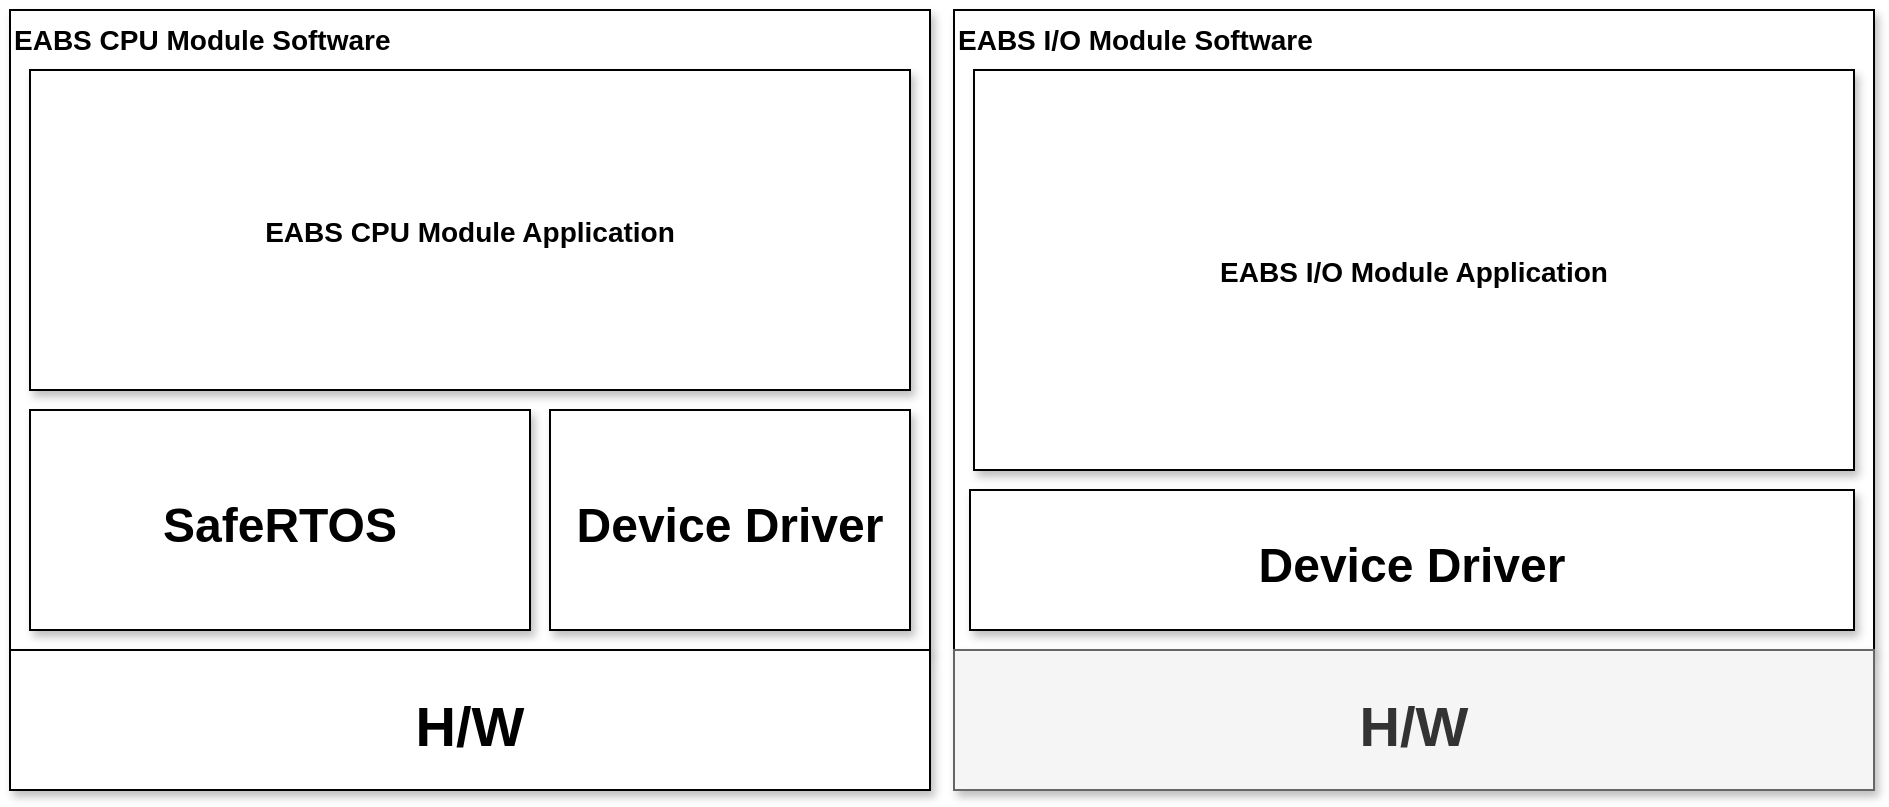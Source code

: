 <mxfile version="24.0.1" type="github" pages="8">
  <diagram name="BlockDiagram-all" id="97916047-d0de-89f5-080d-49f4d83e522f">
    <mxGraphModel dx="1439" dy="1031" grid="1" gridSize="10" guides="1" tooltips="1" connect="1" arrows="1" fold="1" page="1" pageScale="1.5" pageWidth="1169" pageHeight="827" background="none" math="0" shadow="0">
      <root>
        <mxCell id="0" />
        <mxCell id="1" parent="0" />
        <mxCell id="3" value="EABS CPU Module Software" style="rounded=0;shadow=1;fontStyle=1;fontSize=14;align=left;verticalAlign=top;" parent="1" vertex="1">
          <mxGeometry x="161" y="122" width="460" height="320" as="geometry" />
        </mxCell>
        <mxCell id="2xnklOY3mkxwDWEgLXTY-56" value="H/W" style="rounded=0;shadow=1;fontStyle=1;fontSize=28;align=center;verticalAlign=middle;spacing=2;" parent="1" vertex="1">
          <mxGeometry x="161" y="442" width="460" height="70" as="geometry" />
        </mxCell>
        <mxCell id="2xnklOY3mkxwDWEgLXTY-57" value="SafeRTOS" style="rounded=0;shadow=1;fontStyle=1;fontSize=24;align=center;verticalAlign=middle;" parent="1" vertex="1">
          <mxGeometry x="171" y="322" width="250" height="110" as="geometry" />
        </mxCell>
        <mxCell id="2xnklOY3mkxwDWEgLXTY-58" value="Device Driver" style="rounded=0;shadow=1;fontStyle=1;fontSize=24;align=center;verticalAlign=middle;" parent="1" vertex="1">
          <mxGeometry x="431" y="322" width="180" height="110" as="geometry" />
        </mxCell>
        <mxCell id="2xnklOY3mkxwDWEgLXTY-59" value="EABS CPU Module Application" style="rounded=0;shadow=1;fontStyle=1;fontSize=14;align=center;verticalAlign=middle;" parent="1" vertex="1">
          <mxGeometry x="171" y="152" width="440" height="160" as="geometry" />
        </mxCell>
        <mxCell id="2xnklOY3mkxwDWEgLXTY-60" value="EABS I/O Module Software" style="rounded=0;shadow=1;fontStyle=1;fontSize=14;align=left;verticalAlign=top;" parent="1" vertex="1">
          <mxGeometry x="633" y="122" width="460" height="320" as="geometry" />
        </mxCell>
        <mxCell id="2xnklOY3mkxwDWEgLXTY-61" value="H/W" style="rounded=0;shadow=1;fontStyle=1;fontSize=28;align=center;verticalAlign=middle;spacing=2;fillColor=#f5f5f5;fontColor=#333333;strokeColor=#666666;" parent="1" vertex="1">
          <mxGeometry x="633" y="442" width="460" height="70" as="geometry" />
        </mxCell>
        <mxCell id="2xnklOY3mkxwDWEgLXTY-63" value="Device Driver" style="rounded=0;shadow=1;fontStyle=1;fontSize=24;align=center;verticalAlign=middle;" parent="1" vertex="1">
          <mxGeometry x="641" y="362" width="442" height="70" as="geometry" />
        </mxCell>
        <mxCell id="2xnklOY3mkxwDWEgLXTY-64" value="EABS I/O Module Application" style="rounded=0;shadow=1;fontStyle=1;fontSize=14;align=center;verticalAlign=middle;" parent="1" vertex="1">
          <mxGeometry x="643" y="152" width="440" height="200" as="geometry" />
        </mxCell>
      </root>
    </mxGraphModel>
  </diagram>
  <diagram name="BlockDiagram-stl" id="QmPkx31i5sQ1Wvb44wu9">
    <mxGraphModel dx="1831" dy="1313" grid="1" gridSize="10" guides="1" tooltips="1" connect="1" arrows="1" fold="1" page="1" pageScale="1.5" pageWidth="1169" pageHeight="827" background="none" math="0" shadow="0">
      <root>
        <mxCell id="L-FeJ6XMAPMWZlbZIFeV-0" />
        <mxCell id="L-FeJ6XMAPMWZlbZIFeV-1" parent="L-FeJ6XMAPMWZlbZIFeV-0" />
        <mxCell id="L-FeJ6XMAPMWZlbZIFeV-11" value="EABS CPU Module Software" style="rounded=0;shadow=1;fontStyle=1;fontSize=14;align=left;verticalAlign=top;" vertex="1" parent="L-FeJ6XMAPMWZlbZIFeV-1">
          <mxGeometry x="190" y="120" width="460" height="320" as="geometry" />
        </mxCell>
        <mxCell id="L-FeJ6XMAPMWZlbZIFeV-12" value="H/W" style="rounded=0;shadow=1;fontStyle=1;fontSize=28;align=center;verticalAlign=middle;spacing=2;" vertex="1" parent="L-FeJ6XMAPMWZlbZIFeV-1">
          <mxGeometry x="190" y="440" width="460" height="70" as="geometry" />
        </mxCell>
        <mxCell id="L-FeJ6XMAPMWZlbZIFeV-13" value="SafeRTOS" style="rounded=0;shadow=1;fontStyle=1;fontSize=24;align=center;verticalAlign=middle;" vertex="1" parent="L-FeJ6XMAPMWZlbZIFeV-1">
          <mxGeometry x="200" y="320" width="169" height="110" as="geometry" />
        </mxCell>
        <mxCell id="L-FeJ6XMAPMWZlbZIFeV-14" value="Device Driver" style="rounded=0;shadow=1;fontStyle=1;fontSize=24;align=center;verticalAlign=middle;whiteSpace=wrap;" vertex="1" parent="L-FeJ6XMAPMWZlbZIFeV-1">
          <mxGeometry x="499" y="320" width="141" height="110" as="geometry" />
        </mxCell>
        <mxCell id="L-FeJ6XMAPMWZlbZIFeV-15" value="EABS CPU Module Application" style="rounded=0;shadow=1;fontStyle=1;fontSize=14;align=center;verticalAlign=middle;" vertex="1" parent="L-FeJ6XMAPMWZlbZIFeV-1">
          <mxGeometry x="200" y="150" width="440" height="160" as="geometry" />
        </mxCell>
        <mxCell id="L-FeJ6XMAPMWZlbZIFeV-16" value="EABS I/O Module Software" style="rounded=0;shadow=1;fontStyle=1;fontSize=14;align=left;verticalAlign=top;" vertex="1" parent="L-FeJ6XMAPMWZlbZIFeV-1">
          <mxGeometry x="662" y="120" width="460" height="320" as="geometry" />
        </mxCell>
        <mxCell id="L-FeJ6XMAPMWZlbZIFeV-17" value="H/W" style="rounded=0;shadow=1;fontStyle=1;fontSize=28;align=center;verticalAlign=middle;spacing=2;fillColor=#f5f5f5;fontColor=#333333;strokeColor=#666666;" vertex="1" parent="L-FeJ6XMAPMWZlbZIFeV-1">
          <mxGeometry x="662" y="440" width="460" height="70" as="geometry" />
        </mxCell>
        <mxCell id="L-FeJ6XMAPMWZlbZIFeV-18" value="Device Driver" style="rounded=0;shadow=1;fontStyle=1;fontSize=24;align=center;verticalAlign=middle;" vertex="1" parent="L-FeJ6XMAPMWZlbZIFeV-1">
          <mxGeometry x="670" y="360" width="442" height="70" as="geometry" />
        </mxCell>
        <mxCell id="L-FeJ6XMAPMWZlbZIFeV-19" value="EABS I/O Module Application" style="rounded=0;shadow=1;fontStyle=1;fontSize=14;align=center;verticalAlign=middle;" vertex="1" parent="L-FeJ6XMAPMWZlbZIFeV-1">
          <mxGeometry x="672" y="150" width="440" height="200" as="geometry" />
        </mxCell>
        <mxCell id="L-FeJ6XMAPMWZlbZIFeV-20" value="Self-Test Library" style="rounded=0;shadow=1;fontStyle=1;fontSize=24;align=center;verticalAlign=middle;whiteSpace=wrap;" vertex="1" parent="L-FeJ6XMAPMWZlbZIFeV-1">
          <mxGeometry x="379" y="320" width="110" height="110" as="geometry" />
        </mxCell>
      </root>
    </mxGraphModel>
  </diagram>
  <diagram id="455bVY7fYw622vmdx8sA" name="IO-Module-Block-Diagram">
    <mxGraphModel dx="-27" dy="722" grid="1" gridSize="10" guides="1" tooltips="1" connect="1" arrows="1" fold="1" page="1" pageScale="1" pageWidth="827" pageHeight="1169" math="0" shadow="0">
      <root>
        <mxCell id="0" />
        <mxCell id="1" parent="0" />
        <mxCell id="_B_MI62m7lRFY5nyLYBk-1" value="EABS I/O Module Software" style="rounded=0;shadow=1;fontStyle=1;fontSize=14;align=left;verticalAlign=top;" parent="1" vertex="1">
          <mxGeometry x="999" y="119" width="460" height="320" as="geometry" />
        </mxCell>
        <mxCell id="_B_MI62m7lRFY5nyLYBk-2" value="H/W" style="rounded=0;shadow=1;fontStyle=1;fontSize=28;align=center;verticalAlign=middle;spacing=2;fillColor=#f5f5f5;fontColor=#333333;strokeColor=#666666;" parent="1" vertex="1">
          <mxGeometry x="999" y="439" width="460" height="70" as="geometry" />
        </mxCell>
        <mxCell id="_B_MI62m7lRFY5nyLYBk-3" value="Device Driver" style="rounded=0;shadow=1;fontStyle=1;fontSize=24;align=center;verticalAlign=middle;" parent="1" vertex="1">
          <mxGeometry x="1007" y="359" width="442" height="70" as="geometry" />
        </mxCell>
        <mxCell id="_B_MI62m7lRFY5nyLYBk-4" value="EABS I/O Module Application" style="rounded=0;shadow=1;fontStyle=1;fontSize=14;align=center;verticalAlign=middle;" parent="1" vertex="1">
          <mxGeometry x="1009" y="149" width="440" height="200" as="geometry" />
        </mxCell>
      </root>
    </mxGraphModel>
  </diagram>
  <diagram id="nEc9BL4JhQjx3Stnoz7K" name="F-CPU - 소프트웨어 계층">
    <mxGraphModel dx="800" dy="722" grid="1" gridSize="10" guides="1" tooltips="1" connect="1" arrows="1" fold="1" page="1" pageScale="1" pageWidth="827" pageHeight="1169" math="0" shadow="0">
      <root>
        <mxCell id="0" />
        <mxCell id="1" parent="0" />
        <mxCell id="LnzQzS3sqIs0aEbLHnlk-1" value="" style="rounded=0;whiteSpace=wrap;html=1;dashed=1;" parent="1" vertex="1">
          <mxGeometry x="70" y="45" width="290" height="985" as="geometry" />
        </mxCell>
        <mxCell id="LnzQzS3sqIs0aEbLHnlk-2" value="" style="rounded=0;whiteSpace=wrap;html=1;dashed=1;" parent="1" vertex="1">
          <mxGeometry x="90" y="200" width="250" height="810" as="geometry" />
        </mxCell>
        <mxCell id="LnzQzS3sqIs0aEbLHnlk-3" value="" style="rounded=0;whiteSpace=wrap;html=1;dashed=1;" parent="1" vertex="1">
          <mxGeometry x="90" y="70" width="250" height="120" as="geometry" />
        </mxCell>
        <mxCell id="LnzQzS3sqIs0aEbLHnlk-4" value="Initialize hardware" style="rounded=0;whiteSpace=wrap;html=1;" parent="1" vertex="1">
          <mxGeometry x="153" y="95" width="170" height="35" as="geometry" />
        </mxCell>
        <mxCell id="LnzQzS3sqIs0aEbLHnlk-5" value="" style="rounded=0;whiteSpace=wrap;html=1;dashed=1;" parent="1" vertex="1">
          <mxGeometry x="400" y="60" width="278" height="310" as="geometry" />
        </mxCell>
        <mxCell id="LnzQzS3sqIs0aEbLHnlk-6" value="Interrupt&amp;nbsp; Routines" style="text;html=1;strokeColor=none;fillColor=none;align=center;verticalAlign=middle;whiteSpace=wrap;rounded=0;" parent="1" vertex="1">
          <mxGeometry x="403" y="70" width="127" height="30" as="geometry" />
        </mxCell>
        <mxCell id="LnzQzS3sqIs0aEbLHnlk-7" value="USART1_IRQHandler" style="shape=process;whiteSpace=wrap;html=1;backgroundOutline=1;" parent="1" vertex="1">
          <mxGeometry x="448" y="138" width="192" height="30" as="geometry" />
        </mxCell>
        <mxCell id="LnzQzS3sqIs0aEbLHnlk-8" value="DB validation" style="rounded=0;whiteSpace=wrap;html=1;" parent="1" vertex="1">
          <mxGeometry x="152" y="140" width="170" height="35" as="geometry" />
        </mxCell>
        <mxCell id="LnzQzS3sqIs0aEbLHnlk-9" value="Scheduler Init &amp;amp; Start" style="rounded=0;whiteSpace=wrap;html=1;" parent="1" vertex="1">
          <mxGeometry x="131" y="225" width="170" height="35" as="geometry" />
        </mxCell>
        <mxCell id="LnzQzS3sqIs0aEbLHnlk-10" value="CHECKTASK&amp;nbsp;" style="rounded=0;whiteSpace=wrap;html=1;" parent="1" vertex="1">
          <mxGeometry x="151" y="267" width="170" height="35" as="geometry" />
        </mxCell>
        <mxCell id="LnzQzS3sqIs0aEbLHnlk-11" value="Self diagnosis" style="rounded=0;whiteSpace=wrap;html=1;" parent="1" vertex="1">
          <mxGeometry x="151" y="309" width="170" height="35" as="geometry" />
        </mxCell>
        <mxCell id="LnzQzS3sqIs0aEbLHnlk-12" value="SysMonitor&amp;nbsp;" style="rounded=0;whiteSpace=wrap;html=1;" parent="1" vertex="1">
          <mxGeometry x="151" y="352" width="170" height="35" as="geometry" />
        </mxCell>
        <mxCell id="LnzQzS3sqIs0aEbLHnlk-13" value="ChCompare&amp;nbsp;" style="rounded=0;whiteSpace=wrap;html=1;" parent="1" vertex="1">
          <mxGeometry x="151" y="395" width="170" height="35" as="geometry" />
        </mxCell>
        <mxCell id="LnzQzS3sqIs0aEbLHnlk-14" value="StageCompare&amp;nbsp;" style="rounded=0;whiteSpace=wrap;html=1;" parent="1" vertex="1">
          <mxGeometry x="151" y="438" width="170" height="35" as="geometry" />
        </mxCell>
        <mxCell id="LnzQzS3sqIs0aEbLHnlk-15" value="QueueBuzzer&amp;nbsp;" style="rounded=0;whiteSpace=wrap;html=1;" parent="1" vertex="1">
          <mxGeometry x="151" y="481" width="170" height="35" as="geometry" />
        </mxCell>
        <mxCell id="LnzQzS3sqIs0aEbLHnlk-16" value="FieldMultiLineSignalTask&amp;nbsp;" style="rounded=0;whiteSpace=wrap;html=1;" parent="1" vertex="1">
          <mxGeometry x="151" y="524" width="170" height="35" as="geometry" />
        </mxCell>
        <mxCell id="LnzQzS3sqIs0aEbLHnlk-17" value="GpioPollTask&amp;nbsp;" style="rounded=0;whiteSpace=wrap;html=1;" parent="1" vertex="1">
          <mxGeometry x="151" y="567" width="170" height="35" as="geometry" />
        </mxCell>
        <mxCell id="LnzQzS3sqIs0aEbLHnlk-18" value="vOutRComp02Task&amp;nbsp;" style="rounded=0;whiteSpace=wrap;html=1;" parent="1" vertex="1">
          <mxGeometry x="151" y="610" width="170" height="35" as="geometry" />
        </mxCell>
        <mxCell id="LnzQzS3sqIs0aEbLHnlk-19" value="COMRx&amp;nbsp;" style="rounded=0;whiteSpace=wrap;html=1;" parent="1" vertex="1">
          <mxGeometry x="151" y="653" width="170" height="35" as="geometry" />
        </mxCell>
        <mxCell id="LnzQzS3sqIs0aEbLHnlk-20" value="udp1123&amp;nbsp;" style="rounded=0;whiteSpace=wrap;html=1;" parent="1" vertex="1">
          <mxGeometry x="151" y="696" width="170" height="35" as="geometry" />
        </mxCell>
        <mxCell id="LnzQzS3sqIs0aEbLHnlk-21" value="udpSetconfig&amp;nbsp;" style="rounded=0;whiteSpace=wrap;html=1;" parent="1" vertex="1">
          <mxGeometry x="151" y="739" width="170" height="35" as="geometry" />
        </mxCell>
        <mxCell id="LnzQzS3sqIs0aEbLHnlk-22" value="tepsFieldUdp&amp;nbsp;" style="rounded=0;whiteSpace=wrap;html=1;" parent="1" vertex="1">
          <mxGeometry x="151" y="782" width="170" height="35" as="geometry" />
        </mxCell>
        <mxCell id="LnzQzS3sqIs0aEbLHnlk-23" value="UART8_IRQHandler" style="shape=process;whiteSpace=wrap;html=1;backgroundOutline=1;" parent="1" vertex="1">
          <mxGeometry x="448" y="188" width="192" height="30" as="geometry" />
        </mxCell>
        <mxCell id="LnzQzS3sqIs0aEbLHnlk-24" value="FDCAN1_IT0_IRQHandler" style="shape=process;whiteSpace=wrap;html=1;backgroundOutline=1;" parent="1" vertex="1">
          <mxGeometry x="448" y="238" width="192" height="30" as="geometry" />
        </mxCell>
        <mxCell id="LnzQzS3sqIs0aEbLHnlk-25" value="CPU&amp;nbsp; Board Application" style="rounded=0;whiteSpace=wrap;html=1;" parent="1" vertex="1">
          <mxGeometry x="90" y="30" width="120" height="30" as="geometry" />
        </mxCell>
        <mxCell id="LnzQzS3sqIs0aEbLHnlk-26" value="" style="endArrow=none;html=1;rounded=0;entryX=0.25;entryY=1;entryDx=0;entryDy=0;strokeWidth=2;exitX=0.12;exitY=0.956;exitDx=0;exitDy=0;exitPerimeter=0;" parent="1" source="LnzQzS3sqIs0aEbLHnlk-2" edge="1">
          <mxGeometry width="50" height="50" relative="1" as="geometry">
            <mxPoint x="120" y="800" as="sourcePoint" />
            <mxPoint x="120" y="60" as="targetPoint" />
          </mxGeometry>
        </mxCell>
        <mxCell id="LnzQzS3sqIs0aEbLHnlk-27" value="" style="endArrow=none;html=1;rounded=0;" parent="1" edge="1">
          <mxGeometry width="50" height="50" relative="1" as="geometry">
            <mxPoint x="120" y="758" as="sourcePoint" />
            <mxPoint x="150" y="758" as="targetPoint" />
          </mxGeometry>
        </mxCell>
        <mxCell id="LnzQzS3sqIs0aEbLHnlk-28" value="" style="endArrow=none;html=1;rounded=0;" parent="1" edge="1">
          <mxGeometry width="50" height="50" relative="1" as="geometry">
            <mxPoint x="120" y="799" as="sourcePoint" />
            <mxPoint x="150" y="799" as="targetPoint" />
          </mxGeometry>
        </mxCell>
        <mxCell id="LnzQzS3sqIs0aEbLHnlk-29" value="" style="endArrow=none;html=1;rounded=0;" parent="1" edge="1">
          <mxGeometry width="50" height="50" relative="1" as="geometry">
            <mxPoint x="121" y="715" as="sourcePoint" />
            <mxPoint x="151" y="715" as="targetPoint" />
          </mxGeometry>
        </mxCell>
        <mxCell id="LnzQzS3sqIs0aEbLHnlk-30" value="" style="endArrow=none;html=1;rounded=0;" parent="1" edge="1">
          <mxGeometry width="50" height="50" relative="1" as="geometry">
            <mxPoint x="120" y="671" as="sourcePoint" />
            <mxPoint x="150" y="671" as="targetPoint" />
          </mxGeometry>
        </mxCell>
        <mxCell id="LnzQzS3sqIs0aEbLHnlk-31" value="" style="endArrow=none;html=1;rounded=0;" parent="1" edge="1">
          <mxGeometry width="50" height="50" relative="1" as="geometry">
            <mxPoint x="120" y="627" as="sourcePoint" />
            <mxPoint x="150" y="627" as="targetPoint" />
          </mxGeometry>
        </mxCell>
        <mxCell id="LnzQzS3sqIs0aEbLHnlk-32" value="" style="endArrow=none;html=1;rounded=0;" parent="1" edge="1">
          <mxGeometry width="50" height="50" relative="1" as="geometry">
            <mxPoint x="120" y="585" as="sourcePoint" />
            <mxPoint x="150" y="585" as="targetPoint" />
          </mxGeometry>
        </mxCell>
        <mxCell id="LnzQzS3sqIs0aEbLHnlk-33" value="" style="endArrow=none;html=1;rounded=0;" parent="1" edge="1">
          <mxGeometry width="50" height="50" relative="1" as="geometry">
            <mxPoint x="121" y="542" as="sourcePoint" />
            <mxPoint x="151" y="542" as="targetPoint" />
          </mxGeometry>
        </mxCell>
        <mxCell id="LnzQzS3sqIs0aEbLHnlk-34" value="" style="endArrow=none;html=1;rounded=0;" parent="1" edge="1">
          <mxGeometry width="50" height="50" relative="1" as="geometry">
            <mxPoint x="121" y="498" as="sourcePoint" />
            <mxPoint x="151" y="498" as="targetPoint" />
          </mxGeometry>
        </mxCell>
        <mxCell id="LnzQzS3sqIs0aEbLHnlk-35" value="" style="endArrow=none;html=1;rounded=0;" parent="1" edge="1">
          <mxGeometry width="50" height="50" relative="1" as="geometry">
            <mxPoint x="120" y="457" as="sourcePoint" />
            <mxPoint x="150" y="457" as="targetPoint" />
          </mxGeometry>
        </mxCell>
        <mxCell id="LnzQzS3sqIs0aEbLHnlk-36" value="" style="endArrow=none;html=1;rounded=0;" parent="1" edge="1">
          <mxGeometry width="50" height="50" relative="1" as="geometry">
            <mxPoint x="120" y="413" as="sourcePoint" />
            <mxPoint x="150" y="413" as="targetPoint" />
          </mxGeometry>
        </mxCell>
        <mxCell id="LnzQzS3sqIs0aEbLHnlk-37" value="" style="endArrow=none;html=1;rounded=0;" parent="1" edge="1">
          <mxGeometry width="50" height="50" relative="1" as="geometry">
            <mxPoint x="120" y="371" as="sourcePoint" />
            <mxPoint x="150" y="371" as="targetPoint" />
          </mxGeometry>
        </mxCell>
        <mxCell id="LnzQzS3sqIs0aEbLHnlk-38" value="" style="endArrow=none;html=1;rounded=0;" parent="1" edge="1">
          <mxGeometry width="50" height="50" relative="1" as="geometry">
            <mxPoint x="120" y="328" as="sourcePoint" />
            <mxPoint x="150" y="328" as="targetPoint" />
          </mxGeometry>
        </mxCell>
        <mxCell id="LnzQzS3sqIs0aEbLHnlk-39" value="" style="endArrow=none;html=1;rounded=0;" parent="1" edge="1">
          <mxGeometry width="50" height="50" relative="1" as="geometry">
            <mxPoint x="120" y="285" as="sourcePoint" />
            <mxPoint x="150" y="285" as="targetPoint" />
          </mxGeometry>
        </mxCell>
        <mxCell id="LnzQzS3sqIs0aEbLHnlk-40" value="" style="endArrow=none;html=1;rounded=0;" parent="1" edge="1">
          <mxGeometry width="50" height="50" relative="1" as="geometry">
            <mxPoint x="121" y="243" as="sourcePoint" />
            <mxPoint x="130" y="243" as="targetPoint" />
          </mxGeometry>
        </mxCell>
        <mxCell id="LnzQzS3sqIs0aEbLHnlk-41" value="" style="endArrow=none;html=1;rounded=0;" parent="1" edge="1">
          <mxGeometry width="50" height="50" relative="1" as="geometry">
            <mxPoint x="121" y="159" as="sourcePoint" />
            <mxPoint x="151" y="159" as="targetPoint" />
          </mxGeometry>
        </mxCell>
        <mxCell id="LnzQzS3sqIs0aEbLHnlk-42" value="" style="endArrow=none;html=1;rounded=0;" parent="1" edge="1">
          <mxGeometry width="50" height="50" relative="1" as="geometry">
            <mxPoint x="121" y="113" as="sourcePoint" />
            <mxPoint x="151" y="113" as="targetPoint" />
          </mxGeometry>
        </mxCell>
        <mxCell id="LnzQzS3sqIs0aEbLHnlk-43" value="Initialize Routines" style="text;html=1;strokeColor=none;fillColor=none;align=center;verticalAlign=middle;whiteSpace=wrap;rounded=0;" parent="1" vertex="1">
          <mxGeometry x="240" y="70" width="100" height="20" as="geometry" />
        </mxCell>
        <mxCell id="LnzQzS3sqIs0aEbLHnlk-44" value="Operation Routines" style="text;html=1;strokeColor=none;fillColor=none;align=center;verticalAlign=middle;whiteSpace=wrap;rounded=0;" parent="1" vertex="1">
          <mxGeometry x="230" y="200" width="110" height="20" as="geometry" />
        </mxCell>
        <mxCell id="LnzQzS3sqIs0aEbLHnlk-45" value="Scheduler Deinit &amp;amp; End" style="rounded=0;whiteSpace=wrap;html=1;" parent="1" vertex="1">
          <mxGeometry x="131" y="956" width="170" height="35" as="geometry" />
        </mxCell>
        <mxCell id="LnzQzS3sqIs0aEbLHnlk-46" value="" style="endArrow=none;html=1;rounded=0;" parent="1" edge="1">
          <mxGeometry width="50" height="50" relative="1" as="geometry">
            <mxPoint x="121" y="974" as="sourcePoint" />
            <mxPoint x="130" y="974" as="targetPoint" />
          </mxGeometry>
        </mxCell>
        <mxCell id="LnzQzS3sqIs0aEbLHnlk-47" value="MonitorUDP&amp;nbsp;" style="rounded=0;whiteSpace=wrap;html=1;" parent="1" vertex="1">
          <mxGeometry x="151" y="825" width="170" height="35" as="geometry" />
        </mxCell>
        <mxCell id="LnzQzS3sqIs0aEbLHnlk-48" value="IOComm02Task&amp;nbsp;" style="rounded=0;whiteSpace=wrap;html=1;" parent="1" vertex="1">
          <mxGeometry x="151" y="868" width="170" height="35" as="geometry" />
        </mxCell>
        <mxCell id="LnzQzS3sqIs0aEbLHnlk-49" value="Tmr10ms&amp;nbsp;" style="rounded=0;whiteSpace=wrap;html=1;" parent="1" vertex="1">
          <mxGeometry x="151" y="911" width="170" height="35" as="geometry" />
        </mxCell>
        <mxCell id="LnzQzS3sqIs0aEbLHnlk-50" value="" style="endArrow=none;html=1;rounded=0;" parent="1" edge="1">
          <mxGeometry width="50" height="50" relative="1" as="geometry">
            <mxPoint x="120" y="887" as="sourcePoint" />
            <mxPoint x="150" y="887" as="targetPoint" />
          </mxGeometry>
        </mxCell>
        <mxCell id="LnzQzS3sqIs0aEbLHnlk-51" value="" style="endArrow=none;html=1;rounded=0;" parent="1" edge="1">
          <mxGeometry width="50" height="50" relative="1" as="geometry">
            <mxPoint x="120" y="928" as="sourcePoint" />
            <mxPoint x="150" y="928" as="targetPoint" />
          </mxGeometry>
        </mxCell>
        <mxCell id="LnzQzS3sqIs0aEbLHnlk-52" value="" style="endArrow=none;html=1;rounded=0;" parent="1" edge="1">
          <mxGeometry width="50" height="50" relative="1" as="geometry">
            <mxPoint x="121" y="844" as="sourcePoint" />
            <mxPoint x="151" y="844" as="targetPoint" />
          </mxGeometry>
        </mxCell>
        <mxCell id="LnzQzS3sqIs0aEbLHnlk-53" value="SPI5_IRQHandler" style="shape=process;whiteSpace=wrap;html=1;backgroundOutline=1;" parent="1" vertex="1">
          <mxGeometry x="449" y="286" width="192" height="30" as="geometry" />
        </mxCell>
      </root>
    </mxGraphModel>
  </diagram>
  <diagram id="mRb4EDlzboexB_8ETa2J" name="F-CPU - Hardware Init 계층구조">
    <mxGraphModel dx="800" dy="775" grid="1" gridSize="10" guides="1" tooltips="1" connect="1" arrows="1" fold="1" page="1" pageScale="1" pageWidth="827" pageHeight="1169" math="0" shadow="0">
      <root>
        <mxCell id="0" />
        <mxCell id="1" parent="0" />
        <mxCell id="Yk0WkercYzYaVsKkjPoi-3" value="" style="rounded=0;whiteSpace=wrap;html=1;dashed=1;" vertex="1" parent="1">
          <mxGeometry x="80" y="90" width="260" height="760" as="geometry" />
        </mxCell>
        <mxCell id="Yk0WkercYzYaVsKkjPoi-4" value="SystemClock_Config" style="rounded=0;whiteSpace=wrap;html=1;" vertex="1" parent="1">
          <mxGeometry x="153" y="158" width="170" height="35" as="geometry" />
        </mxCell>
        <mxCell id="Yk0WkercYzYaVsKkjPoi-8" value="PeriphCommonClock_Config" style="rounded=0;whiteSpace=wrap;html=1;" vertex="1" parent="1">
          <mxGeometry x="153" y="203" width="170" height="35" as="geometry" />
        </mxCell>
        <mxCell id="Yk0WkercYzYaVsKkjPoi-25" value="CPU Board&lt;br&gt;Initialize hardware" style="rounded=0;whiteSpace=wrap;html=1;" vertex="1" parent="1">
          <mxGeometry x="90" y="109" width="120" height="30" as="geometry" />
        </mxCell>
        <mxCell id="Yk0WkercYzYaVsKkjPoi-26" value="" style="endArrow=none;html=1;rounded=0;strokeWidth=2;" edge="1" parent="1">
          <mxGeometry width="50" height="50" relative="1" as="geometry">
            <mxPoint x="120" y="810" as="sourcePoint" />
            <mxPoint x="120" y="140" as="targetPoint" />
          </mxGeometry>
        </mxCell>
        <mxCell id="Yk0WkercYzYaVsKkjPoi-41" value="" style="endArrow=none;html=1;rounded=0;" edge="1" parent="1">
          <mxGeometry width="50" height="50" relative="1" as="geometry">
            <mxPoint x="122" y="222" as="sourcePoint" />
            <mxPoint x="152" y="222" as="targetPoint" />
          </mxGeometry>
        </mxCell>
        <mxCell id="Yk0WkercYzYaVsKkjPoi-42" value="" style="endArrow=none;html=1;rounded=0;" edge="1" parent="1">
          <mxGeometry width="50" height="50" relative="1" as="geometry">
            <mxPoint x="121" y="176" as="sourcePoint" />
            <mxPoint x="151" y="176" as="targetPoint" />
          </mxGeometry>
        </mxCell>
        <mxCell id="Yk0WkercYzYaVsKkjPoi-54" value="MX_GPIO_Init" style="rounded=0;whiteSpace=wrap;html=1;" vertex="1" parent="1">
          <mxGeometry x="153" y="248" width="170" height="35" as="geometry" />
        </mxCell>
        <mxCell id="Yk0WkercYzYaVsKkjPoi-55" value="MX_FMC_Init" style="rounded=0;whiteSpace=wrap;html=1;" vertex="1" parent="1">
          <mxGeometry x="153" y="293" width="170" height="35" as="geometry" />
        </mxCell>
        <mxCell id="Yk0WkercYzYaVsKkjPoi-56" value="" style="endArrow=none;html=1;rounded=0;" edge="1" parent="1">
          <mxGeometry width="50" height="50" relative="1" as="geometry">
            <mxPoint x="122" y="312" as="sourcePoint" />
            <mxPoint x="152" y="312" as="targetPoint" />
          </mxGeometry>
        </mxCell>
        <mxCell id="Yk0WkercYzYaVsKkjPoi-57" value="" style="endArrow=none;html=1;rounded=0;" edge="1" parent="1">
          <mxGeometry width="50" height="50" relative="1" as="geometry">
            <mxPoint x="121" y="266" as="sourcePoint" />
            <mxPoint x="151" y="266" as="targetPoint" />
          </mxGeometry>
        </mxCell>
        <mxCell id="Yk0WkercYzYaVsKkjPoi-58" value="MX_QUADSPI_Init" style="rounded=0;whiteSpace=wrap;html=1;" vertex="1" parent="1">
          <mxGeometry x="153" y="338" width="170" height="35" as="geometry" />
        </mxCell>
        <mxCell id="Yk0WkercYzYaVsKkjPoi-59" value="MX_I2C1_Init" style="rounded=0;whiteSpace=wrap;html=1;" vertex="1" parent="1">
          <mxGeometry x="153" y="383" width="170" height="35" as="geometry" />
        </mxCell>
        <mxCell id="Yk0WkercYzYaVsKkjPoi-60" value="" style="endArrow=none;html=1;rounded=0;" edge="1" parent="1">
          <mxGeometry width="50" height="50" relative="1" as="geometry">
            <mxPoint x="122" y="402" as="sourcePoint" />
            <mxPoint x="152" y="402" as="targetPoint" />
          </mxGeometry>
        </mxCell>
        <mxCell id="Yk0WkercYzYaVsKkjPoi-61" value="" style="endArrow=none;html=1;rounded=0;" edge="1" parent="1">
          <mxGeometry width="50" height="50" relative="1" as="geometry">
            <mxPoint x="121" y="356" as="sourcePoint" />
            <mxPoint x="151" y="356" as="targetPoint" />
          </mxGeometry>
        </mxCell>
        <mxCell id="Yk0WkercYzYaVsKkjPoi-62" value="MX_I2C2_Init" style="rounded=0;whiteSpace=wrap;html=1;" vertex="1" parent="1">
          <mxGeometry x="153" y="428" width="170" height="35" as="geometry" />
        </mxCell>
        <mxCell id="Yk0WkercYzYaVsKkjPoi-63" value="MX_USART1_UART_Init" style="rounded=0;whiteSpace=wrap;html=1;" vertex="1" parent="1">
          <mxGeometry x="153" y="473" width="170" height="35" as="geometry" />
        </mxCell>
        <mxCell id="Yk0WkercYzYaVsKkjPoi-64" value="" style="endArrow=none;html=1;rounded=0;" edge="1" parent="1">
          <mxGeometry width="50" height="50" relative="1" as="geometry">
            <mxPoint x="122" y="492" as="sourcePoint" />
            <mxPoint x="152" y="492" as="targetPoint" />
          </mxGeometry>
        </mxCell>
        <mxCell id="Yk0WkercYzYaVsKkjPoi-65" value="" style="endArrow=none;html=1;rounded=0;" edge="1" parent="1">
          <mxGeometry width="50" height="50" relative="1" as="geometry">
            <mxPoint x="121" y="446" as="sourcePoint" />
            <mxPoint x="151" y="446" as="targetPoint" />
          </mxGeometry>
        </mxCell>
        <mxCell id="Yk0WkercYzYaVsKkjPoi-66" value="MX_UART5_Init" style="rounded=0;whiteSpace=wrap;html=1;" vertex="1" parent="1">
          <mxGeometry x="153" y="518" width="170" height="35" as="geometry" />
        </mxCell>
        <mxCell id="Yk0WkercYzYaVsKkjPoi-67" value="MX_UART8_Init" style="rounded=0;whiteSpace=wrap;html=1;" vertex="1" parent="1">
          <mxGeometry x="153" y="563" width="170" height="35" as="geometry" />
        </mxCell>
        <mxCell id="Yk0WkercYzYaVsKkjPoi-68" value="" style="endArrow=none;html=1;rounded=0;" edge="1" parent="1">
          <mxGeometry width="50" height="50" relative="1" as="geometry">
            <mxPoint x="122" y="582" as="sourcePoint" />
            <mxPoint x="152" y="582" as="targetPoint" />
          </mxGeometry>
        </mxCell>
        <mxCell id="Yk0WkercYzYaVsKkjPoi-69" value="" style="endArrow=none;html=1;rounded=0;" edge="1" parent="1">
          <mxGeometry width="50" height="50" relative="1" as="geometry">
            <mxPoint x="121" y="536" as="sourcePoint" />
            <mxPoint x="151" y="536" as="targetPoint" />
          </mxGeometry>
        </mxCell>
        <mxCell id="Yk0WkercYzYaVsKkjPoi-70" value="MX_SPI4_Init" style="rounded=0;whiteSpace=wrap;html=1;" vertex="1" parent="1">
          <mxGeometry x="153" y="608" width="170" height="35" as="geometry" />
        </mxCell>
        <mxCell id="Yk0WkercYzYaVsKkjPoi-71" value="MX_SPI5_Init" style="rounded=0;whiteSpace=wrap;html=1;" vertex="1" parent="1">
          <mxGeometry x="153" y="653" width="170" height="35" as="geometry" />
        </mxCell>
        <mxCell id="Yk0WkercYzYaVsKkjPoi-72" value="" style="endArrow=none;html=1;rounded=0;" edge="1" parent="1">
          <mxGeometry width="50" height="50" relative="1" as="geometry">
            <mxPoint x="122" y="672" as="sourcePoint" />
            <mxPoint x="152" y="672" as="targetPoint" />
          </mxGeometry>
        </mxCell>
        <mxCell id="Yk0WkercYzYaVsKkjPoi-73" value="" style="endArrow=none;html=1;rounded=0;" edge="1" parent="1">
          <mxGeometry width="50" height="50" relative="1" as="geometry">
            <mxPoint x="121" y="626" as="sourcePoint" />
            <mxPoint x="151" y="626" as="targetPoint" />
          </mxGeometry>
        </mxCell>
        <mxCell id="Yk0WkercYzYaVsKkjPoi-74" value="MX_FDCAN1_Init" style="rounded=0;whiteSpace=wrap;html=1;" vertex="1" parent="1">
          <mxGeometry x="153" y="699" width="170" height="35" as="geometry" />
        </mxCell>
        <mxCell id="Yk0WkercYzYaVsKkjPoi-75" value="MX_RTC_Init" style="rounded=0;whiteSpace=wrap;html=1;" vertex="1" parent="1">
          <mxGeometry x="153" y="744" width="170" height="35" as="geometry" />
        </mxCell>
        <mxCell id="Yk0WkercYzYaVsKkjPoi-76" value="" style="endArrow=none;html=1;rounded=0;" edge="1" parent="1">
          <mxGeometry width="50" height="50" relative="1" as="geometry">
            <mxPoint x="122" y="763" as="sourcePoint" />
            <mxPoint x="152" y="763" as="targetPoint" />
          </mxGeometry>
        </mxCell>
        <mxCell id="Yk0WkercYzYaVsKkjPoi-77" value="" style="endArrow=none;html=1;rounded=0;" edge="1" parent="1">
          <mxGeometry width="50" height="50" relative="1" as="geometry">
            <mxPoint x="121" y="717" as="sourcePoint" />
            <mxPoint x="151" y="717" as="targetPoint" />
          </mxGeometry>
        </mxCell>
        <mxCell id="Yk0WkercYzYaVsKkjPoi-78" value="MX_IWDG1_Init" style="rounded=0;whiteSpace=wrap;html=1;" vertex="1" parent="1">
          <mxGeometry x="153" y="789" width="170" height="35" as="geometry" />
        </mxCell>
        <mxCell id="Yk0WkercYzYaVsKkjPoi-81" value="" style="endArrow=none;html=1;rounded=0;" edge="1" parent="1">
          <mxGeometry width="50" height="50" relative="1" as="geometry">
            <mxPoint x="121" y="807" as="sourcePoint" />
            <mxPoint x="151" y="807" as="targetPoint" />
          </mxGeometry>
        </mxCell>
      </root>
    </mxGraphModel>
  </diagram>
  <diagram id="IwFyyXbb0wFMUa_t9dKe" name="F-CPU - DB Validation">
    <mxGraphModel dx="800" dy="775" grid="1" gridSize="10" guides="1" tooltips="1" connect="1" arrows="1" fold="1" page="1" pageScale="1" pageWidth="827" pageHeight="1169" math="0" shadow="0">
      <root>
        <mxCell id="0" />
        <mxCell id="1" parent="0" />
        <mxCell id="XcwvOihhxhIldwVXeerX-1" value="" style="rounded=0;whiteSpace=wrap;html=1;dashed=1;" vertex="1" parent="1">
          <mxGeometry x="80" y="90" width="260" height="150" as="geometry" />
        </mxCell>
        <mxCell id="XcwvOihhxhIldwVXeerX-2" value="DBComparePoll" style="rounded=0;whiteSpace=wrap;html=1;" vertex="1" parent="1">
          <mxGeometry x="153" y="158" width="170" height="35" as="geometry" />
        </mxCell>
        <mxCell id="XcwvOihhxhIldwVXeerX-4" value="CPU Board&lt;br&gt;DB Validation" style="rounded=0;whiteSpace=wrap;html=1;" vertex="1" parent="1">
          <mxGeometry x="90" y="109" width="120" height="30" as="geometry" />
        </mxCell>
        <mxCell id="XcwvOihhxhIldwVXeerX-5" value="" style="endArrow=none;html=1;rounded=0;strokeWidth=2;" edge="1" parent="1">
          <mxGeometry width="50" height="50" relative="1" as="geometry">
            <mxPoint x="120" y="180" as="sourcePoint" />
            <mxPoint x="120" y="140" as="targetPoint" />
          </mxGeometry>
        </mxCell>
        <mxCell id="XcwvOihhxhIldwVXeerX-7" value="" style="endArrow=none;html=1;rounded=0;" edge="1" parent="1">
          <mxGeometry width="50" height="50" relative="1" as="geometry">
            <mxPoint x="121" y="176" as="sourcePoint" />
            <mxPoint x="151" y="176" as="targetPoint" />
          </mxGeometry>
        </mxCell>
      </root>
    </mxGraphModel>
  </diagram>
  <diagram id="8_TWgR-stGFn8tMf_BU8" name="F-CPU - Operation Routines 계층구조">
    <mxGraphModel dx="800" dy="775" grid="1" gridSize="10" guides="1" tooltips="1" connect="1" arrows="1" fold="1" page="1" pageScale="1" pageWidth="827" pageHeight="1169" math="0" shadow="0">
      <root>
        <mxCell id="0" />
        <mxCell id="1" parent="0" />
        <mxCell id="gM89Yvx6hwCjSX55fiBH-1" value="" style="rounded=0;whiteSpace=wrap;html=1;dashed=1;" vertex="1" parent="1">
          <mxGeometry x="70" y="76" width="290" height="835" as="geometry" />
        </mxCell>
        <mxCell id="gM89Yvx6hwCjSX55fiBH-9" value="Scheduler Init &amp;amp; Start" style="rounded=0;whiteSpace=wrap;html=1;" vertex="1" parent="1">
          <mxGeometry x="131" y="119" width="170" height="35" as="geometry" />
        </mxCell>
        <mxCell id="gM89Yvx6hwCjSX55fiBH-10" value="CHECKTASK&amp;nbsp;" style="rounded=0;whiteSpace=wrap;html=1;" vertex="1" parent="1">
          <mxGeometry x="151" y="161" width="170" height="35" as="geometry" />
        </mxCell>
        <mxCell id="gM89Yvx6hwCjSX55fiBH-11" value="Self diagnosis" style="rounded=0;whiteSpace=wrap;html=1;" vertex="1" parent="1">
          <mxGeometry x="151" y="203" width="170" height="35" as="geometry" />
        </mxCell>
        <mxCell id="gM89Yvx6hwCjSX55fiBH-12" value="SysMonitor&amp;nbsp;" style="rounded=0;whiteSpace=wrap;html=1;" vertex="1" parent="1">
          <mxGeometry x="151" y="246" width="170" height="35" as="geometry" />
        </mxCell>
        <mxCell id="gM89Yvx6hwCjSX55fiBH-13" value="ChCompare&amp;nbsp;" style="rounded=0;whiteSpace=wrap;html=1;" vertex="1" parent="1">
          <mxGeometry x="151" y="289" width="170" height="35" as="geometry" />
        </mxCell>
        <mxCell id="gM89Yvx6hwCjSX55fiBH-14" value="StageCompare&amp;nbsp;" style="rounded=0;whiteSpace=wrap;html=1;" vertex="1" parent="1">
          <mxGeometry x="151" y="332" width="170" height="35" as="geometry" />
        </mxCell>
        <mxCell id="gM89Yvx6hwCjSX55fiBH-15" value="QueueBuzzer&amp;nbsp;" style="rounded=0;whiteSpace=wrap;html=1;" vertex="1" parent="1">
          <mxGeometry x="151" y="375" width="170" height="35" as="geometry" />
        </mxCell>
        <mxCell id="gM89Yvx6hwCjSX55fiBH-16" value="FieldMultiLineSignalTask&amp;nbsp;" style="rounded=0;whiteSpace=wrap;html=1;" vertex="1" parent="1">
          <mxGeometry x="151" y="418" width="170" height="35" as="geometry" />
        </mxCell>
        <mxCell id="gM89Yvx6hwCjSX55fiBH-17" value="GpioPollTask&amp;nbsp;" style="rounded=0;whiteSpace=wrap;html=1;" vertex="1" parent="1">
          <mxGeometry x="151" y="461" width="170" height="35" as="geometry" />
        </mxCell>
        <mxCell id="gM89Yvx6hwCjSX55fiBH-18" value="vOutRComp02Task&amp;nbsp;" style="rounded=0;whiteSpace=wrap;html=1;" vertex="1" parent="1">
          <mxGeometry x="151" y="504" width="170" height="35" as="geometry" />
        </mxCell>
        <mxCell id="gM89Yvx6hwCjSX55fiBH-19" value="COMRx&amp;nbsp;" style="rounded=0;whiteSpace=wrap;html=1;" vertex="1" parent="1">
          <mxGeometry x="151" y="547" width="170" height="35" as="geometry" />
        </mxCell>
        <mxCell id="gM89Yvx6hwCjSX55fiBH-20" value="udp1123&amp;nbsp;" style="rounded=0;whiteSpace=wrap;html=1;" vertex="1" parent="1">
          <mxGeometry x="151" y="590" width="170" height="35" as="geometry" />
        </mxCell>
        <mxCell id="gM89Yvx6hwCjSX55fiBH-21" value="udpSetconfig&amp;nbsp;" style="rounded=0;whiteSpace=wrap;html=1;" vertex="1" parent="1">
          <mxGeometry x="151" y="633" width="170" height="35" as="geometry" />
        </mxCell>
        <mxCell id="gM89Yvx6hwCjSX55fiBH-22" value="tepsFieldUdp&amp;nbsp;" style="rounded=0;whiteSpace=wrap;html=1;" vertex="1" parent="1">
          <mxGeometry x="151" y="676" width="170" height="35" as="geometry" />
        </mxCell>
        <mxCell id="gM89Yvx6hwCjSX55fiBH-25" value="CPU&amp;nbsp; Board&amp;nbsp; Operation Routines" style="rounded=0;whiteSpace=wrap;html=1;" vertex="1" parent="1">
          <mxGeometry x="90" y="61" width="120" height="30" as="geometry" />
        </mxCell>
        <mxCell id="gM89Yvx6hwCjSX55fiBH-26" value="" style="endArrow=none;html=1;rounded=0;entryX=0.25;entryY=1;entryDx=0;entryDy=0;strokeWidth=2;" edge="1" parent="1">
          <mxGeometry width="50" height="50" relative="1" as="geometry">
            <mxPoint x="120" y="871" as="sourcePoint" />
            <mxPoint x="120" y="91" as="targetPoint" />
          </mxGeometry>
        </mxCell>
        <mxCell id="gM89Yvx6hwCjSX55fiBH-27" value="" style="endArrow=none;html=1;rounded=0;" edge="1" parent="1">
          <mxGeometry width="50" height="50" relative="1" as="geometry">
            <mxPoint x="120" y="652" as="sourcePoint" />
            <mxPoint x="150" y="652" as="targetPoint" />
          </mxGeometry>
        </mxCell>
        <mxCell id="gM89Yvx6hwCjSX55fiBH-28" value="" style="endArrow=none;html=1;rounded=0;" edge="1" parent="1">
          <mxGeometry width="50" height="50" relative="1" as="geometry">
            <mxPoint x="120" y="693" as="sourcePoint" />
            <mxPoint x="150" y="693" as="targetPoint" />
          </mxGeometry>
        </mxCell>
        <mxCell id="gM89Yvx6hwCjSX55fiBH-29" value="" style="endArrow=none;html=1;rounded=0;" edge="1" parent="1">
          <mxGeometry width="50" height="50" relative="1" as="geometry">
            <mxPoint x="121" y="609" as="sourcePoint" />
            <mxPoint x="151" y="609" as="targetPoint" />
          </mxGeometry>
        </mxCell>
        <mxCell id="gM89Yvx6hwCjSX55fiBH-30" value="" style="endArrow=none;html=1;rounded=0;" edge="1" parent="1">
          <mxGeometry width="50" height="50" relative="1" as="geometry">
            <mxPoint x="120" y="565" as="sourcePoint" />
            <mxPoint x="150" y="565" as="targetPoint" />
          </mxGeometry>
        </mxCell>
        <mxCell id="gM89Yvx6hwCjSX55fiBH-31" value="" style="endArrow=none;html=1;rounded=0;" edge="1" parent="1">
          <mxGeometry width="50" height="50" relative="1" as="geometry">
            <mxPoint x="120" y="521" as="sourcePoint" />
            <mxPoint x="150" y="521" as="targetPoint" />
          </mxGeometry>
        </mxCell>
        <mxCell id="gM89Yvx6hwCjSX55fiBH-32" value="" style="endArrow=none;html=1;rounded=0;" edge="1" parent="1">
          <mxGeometry width="50" height="50" relative="1" as="geometry">
            <mxPoint x="120" y="479" as="sourcePoint" />
            <mxPoint x="150" y="479" as="targetPoint" />
          </mxGeometry>
        </mxCell>
        <mxCell id="gM89Yvx6hwCjSX55fiBH-33" value="" style="endArrow=none;html=1;rounded=0;" edge="1" parent="1">
          <mxGeometry width="50" height="50" relative="1" as="geometry">
            <mxPoint x="121" y="436" as="sourcePoint" />
            <mxPoint x="151" y="436" as="targetPoint" />
          </mxGeometry>
        </mxCell>
        <mxCell id="gM89Yvx6hwCjSX55fiBH-34" value="" style="endArrow=none;html=1;rounded=0;" edge="1" parent="1">
          <mxGeometry width="50" height="50" relative="1" as="geometry">
            <mxPoint x="121" y="392" as="sourcePoint" />
            <mxPoint x="151" y="392" as="targetPoint" />
          </mxGeometry>
        </mxCell>
        <mxCell id="gM89Yvx6hwCjSX55fiBH-35" value="" style="endArrow=none;html=1;rounded=0;" edge="1" parent="1">
          <mxGeometry width="50" height="50" relative="1" as="geometry">
            <mxPoint x="120" y="351" as="sourcePoint" />
            <mxPoint x="150" y="351" as="targetPoint" />
          </mxGeometry>
        </mxCell>
        <mxCell id="gM89Yvx6hwCjSX55fiBH-36" value="" style="endArrow=none;html=1;rounded=0;" edge="1" parent="1">
          <mxGeometry width="50" height="50" relative="1" as="geometry">
            <mxPoint x="120" y="307" as="sourcePoint" />
            <mxPoint x="150" y="307" as="targetPoint" />
          </mxGeometry>
        </mxCell>
        <mxCell id="gM89Yvx6hwCjSX55fiBH-37" value="" style="endArrow=none;html=1;rounded=0;" edge="1" parent="1">
          <mxGeometry width="50" height="50" relative="1" as="geometry">
            <mxPoint x="120" y="265" as="sourcePoint" />
            <mxPoint x="150" y="265" as="targetPoint" />
          </mxGeometry>
        </mxCell>
        <mxCell id="gM89Yvx6hwCjSX55fiBH-38" value="" style="endArrow=none;html=1;rounded=0;" edge="1" parent="1">
          <mxGeometry width="50" height="50" relative="1" as="geometry">
            <mxPoint x="120" y="222" as="sourcePoint" />
            <mxPoint x="150" y="222" as="targetPoint" />
          </mxGeometry>
        </mxCell>
        <mxCell id="gM89Yvx6hwCjSX55fiBH-39" value="" style="endArrow=none;html=1;rounded=0;" edge="1" parent="1">
          <mxGeometry width="50" height="50" relative="1" as="geometry">
            <mxPoint x="120" y="179" as="sourcePoint" />
            <mxPoint x="150" y="179" as="targetPoint" />
          </mxGeometry>
        </mxCell>
        <mxCell id="gM89Yvx6hwCjSX55fiBH-40" value="" style="endArrow=none;html=1;rounded=0;" edge="1" parent="1">
          <mxGeometry width="50" height="50" relative="1" as="geometry">
            <mxPoint x="121" y="137" as="sourcePoint" />
            <mxPoint x="130" y="137" as="targetPoint" />
          </mxGeometry>
        </mxCell>
        <mxCell id="gM89Yvx6hwCjSX55fiBH-45" value="Scheduler Deinit &amp;amp; End" style="rounded=0;whiteSpace=wrap;html=1;" vertex="1" parent="1">
          <mxGeometry x="131" y="850" width="170" height="35" as="geometry" />
        </mxCell>
        <mxCell id="gM89Yvx6hwCjSX55fiBH-46" value="" style="endArrow=none;html=1;rounded=0;" edge="1" parent="1">
          <mxGeometry width="50" height="50" relative="1" as="geometry">
            <mxPoint x="121" y="868" as="sourcePoint" />
            <mxPoint x="130" y="868" as="targetPoint" />
          </mxGeometry>
        </mxCell>
        <mxCell id="gM89Yvx6hwCjSX55fiBH-47" value="MonitorUDP&amp;nbsp;" style="rounded=0;whiteSpace=wrap;html=1;" vertex="1" parent="1">
          <mxGeometry x="151" y="719" width="170" height="35" as="geometry" />
        </mxCell>
        <mxCell id="gM89Yvx6hwCjSX55fiBH-48" value="IOComm02Task&amp;nbsp;" style="rounded=0;whiteSpace=wrap;html=1;" vertex="1" parent="1">
          <mxGeometry x="151" y="762" width="170" height="35" as="geometry" />
        </mxCell>
        <mxCell id="gM89Yvx6hwCjSX55fiBH-49" value="Tmr10ms&amp;nbsp;" style="rounded=0;whiteSpace=wrap;html=1;" vertex="1" parent="1">
          <mxGeometry x="151" y="805" width="170" height="35" as="geometry" />
        </mxCell>
        <mxCell id="gM89Yvx6hwCjSX55fiBH-50" value="" style="endArrow=none;html=1;rounded=0;" edge="1" parent="1">
          <mxGeometry width="50" height="50" relative="1" as="geometry">
            <mxPoint x="120" y="781" as="sourcePoint" />
            <mxPoint x="150" y="781" as="targetPoint" />
          </mxGeometry>
        </mxCell>
        <mxCell id="gM89Yvx6hwCjSX55fiBH-51" value="" style="endArrow=none;html=1;rounded=0;" edge="1" parent="1">
          <mxGeometry width="50" height="50" relative="1" as="geometry">
            <mxPoint x="120" y="822" as="sourcePoint" />
            <mxPoint x="150" y="822" as="targetPoint" />
          </mxGeometry>
        </mxCell>
        <mxCell id="gM89Yvx6hwCjSX55fiBH-52" value="" style="endArrow=none;html=1;rounded=0;" edge="1" parent="1">
          <mxGeometry width="50" height="50" relative="1" as="geometry">
            <mxPoint x="121" y="738" as="sourcePoint" />
            <mxPoint x="151" y="738" as="targetPoint" />
          </mxGeometry>
        </mxCell>
      </root>
    </mxGraphModel>
  </diagram>
  <diagram id="hP8e7shy_wXuyhVtsHOT" name="F-CPU - Interrupt Routines 계층구조">
    <mxGraphModel dx="800" dy="775" grid="1" gridSize="10" guides="1" tooltips="1" connect="1" arrows="1" fold="1" page="1" pageScale="1" pageWidth="827" pageHeight="1169" math="0" shadow="0">
      <root>
        <mxCell id="0" />
        <mxCell id="1" parent="0" />
        <mxCell id="wOV6ClXTYqrYWBrOs-uU-1" value="" style="rounded=0;whiteSpace=wrap;html=1;dashed=1;" vertex="1" parent="1">
          <mxGeometry x="400" y="60" width="278" height="310" as="geometry" />
        </mxCell>
        <mxCell id="wOV6ClXTYqrYWBrOs-uU-2" value="CPU Board&lt;br&gt;Interrupt&amp;nbsp; Routines" style="text;html=1;strokeColor=none;fillColor=none;align=center;verticalAlign=middle;whiteSpace=wrap;rounded=0;" vertex="1" parent="1">
          <mxGeometry x="403" y="70" width="127" height="30" as="geometry" />
        </mxCell>
        <mxCell id="wOV6ClXTYqrYWBrOs-uU-3" value="USART1_IRQHandler" style="shape=process;whiteSpace=wrap;html=1;backgroundOutline=1;" vertex="1" parent="1">
          <mxGeometry x="448" y="138" width="192" height="30" as="geometry" />
        </mxCell>
        <mxCell id="wOV6ClXTYqrYWBrOs-uU-4" value="UART8_IRQHandler" style="shape=process;whiteSpace=wrap;html=1;backgroundOutline=1;" vertex="1" parent="1">
          <mxGeometry x="448" y="188" width="192" height="30" as="geometry" />
        </mxCell>
        <mxCell id="wOV6ClXTYqrYWBrOs-uU-5" value="FDCAN1_IT0_IRQHandler" style="shape=process;whiteSpace=wrap;html=1;backgroundOutline=1;" vertex="1" parent="1">
          <mxGeometry x="448" y="238" width="192" height="30" as="geometry" />
        </mxCell>
        <mxCell id="wOV6ClXTYqrYWBrOs-uU-6" value="SPI5_IRQHandler" style="shape=process;whiteSpace=wrap;html=1;backgroundOutline=1;" vertex="1" parent="1">
          <mxGeometry x="449" y="286" width="192" height="30" as="geometry" />
        </mxCell>
      </root>
    </mxGraphModel>
  </diagram>
</mxfile>
